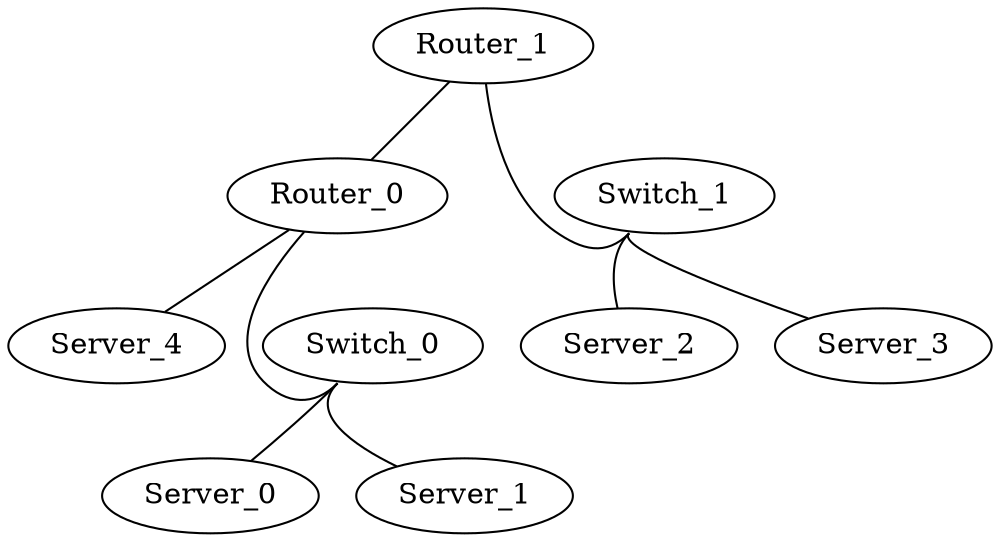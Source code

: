 graph vx {
"Router_0" [function="leaf" vagrant="eth1" os="Linux Ubuntu" version="1.1" memory="500" config="./helper_scripts/config_production_switch.sh" ]
"Router_1" [function="leaf" vagrant="eth1" os="Linux Ubuntu" version="1.1" memory="500" config="./helper_scripts/config_production_switch.sh" ]
"Server_0" [function="leaf" vagrant="eth1" os="Linux Ubuntu" version="1.1" memory="500" config="./helper_scripts/config_production_switch.sh" ]
"Server_1" [function="leaf" vagrant="eth1" os="Linux Ubuntu" version="1.1" memory="500" config="./helper_scripts/config_production_switch.sh" ]
"Server_2" [function="leaf" vagrant="eth1" os="Linux Ubuntu" version="1.1" memory="500" config="./helper_scripts/config_production_switch.sh" ]
"Server_3" [function="leaf" vagrant="eth1" os="Linux Ubuntu" version="1.1" memory="500" config="./helper_scripts/config_production_switch.sh" ]
"Server_4" [function="leaf" vagrant="eth1" os="Linux Ubuntu" version="1.1" memory="500" config="./helper_scripts/config_production_switch.sh" ]
"Switch_0" [function="leaf" vagrant="eth1" os="Linux Ubuntu" version="1.1" memory="500" config="./helper_scripts/config_production_switch.sh" ]
"Switch_1" [function="leaf" vagrant="eth1" os="Linux Ubuntu" version="1.1" memory="500" config="./helper_scripts/config_production_switch.sh" ]
"Router_1":"eth100" -- "Router_0":"eth100"
"Router_1":"eth50" -- "Switch_1":"swp100"
"Switch_1":"swp1" -- "Server_3":"eth50"
"Switch_1":"swp2" -- "Server_2":"eth50"
"Switch_0":"swp1" -- "Server_1":"eth50"
"Switch_0":"swp2" -- "Server_0":"eth50"
"Router_0":"eth50" -- "Switch_0":"swp100"
"Router_0":"eth1" -- "Server_4":"eth100"
}
